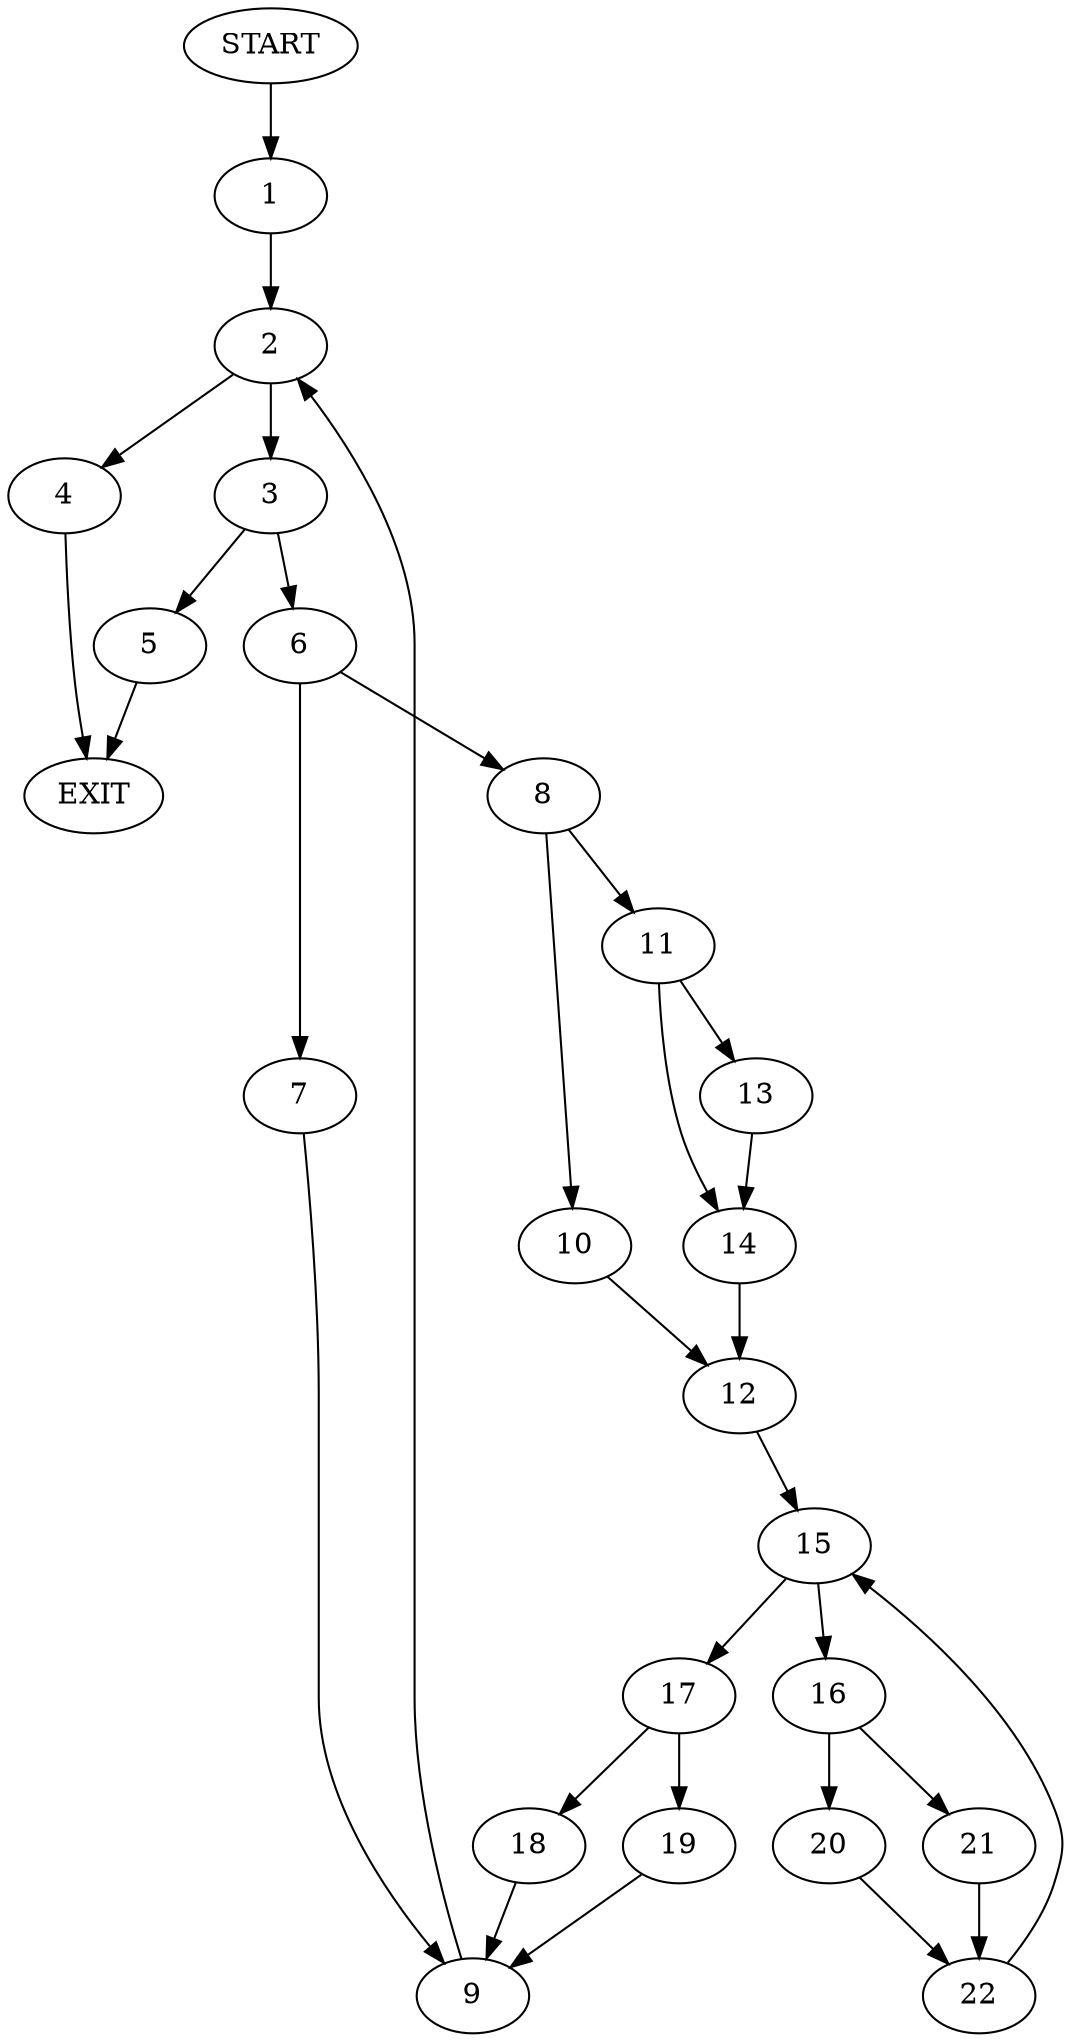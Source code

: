digraph {
0 [label="START"]
23 [label="EXIT"]
0 -> 1
1 -> 2
2 -> 3
2 -> 4
3 -> 5
3 -> 6
4 -> 23
5 -> 23
6 -> 7
6 -> 8
7 -> 9
8 -> 10
8 -> 11
9 -> 2
10 -> 12
11 -> 13
11 -> 14
13 -> 14
14 -> 12
12 -> 15
15 -> 16
15 -> 17
17 -> 18
17 -> 19
16 -> 20
16 -> 21
21 -> 22
20 -> 22
22 -> 15
19 -> 9
18 -> 9
}

